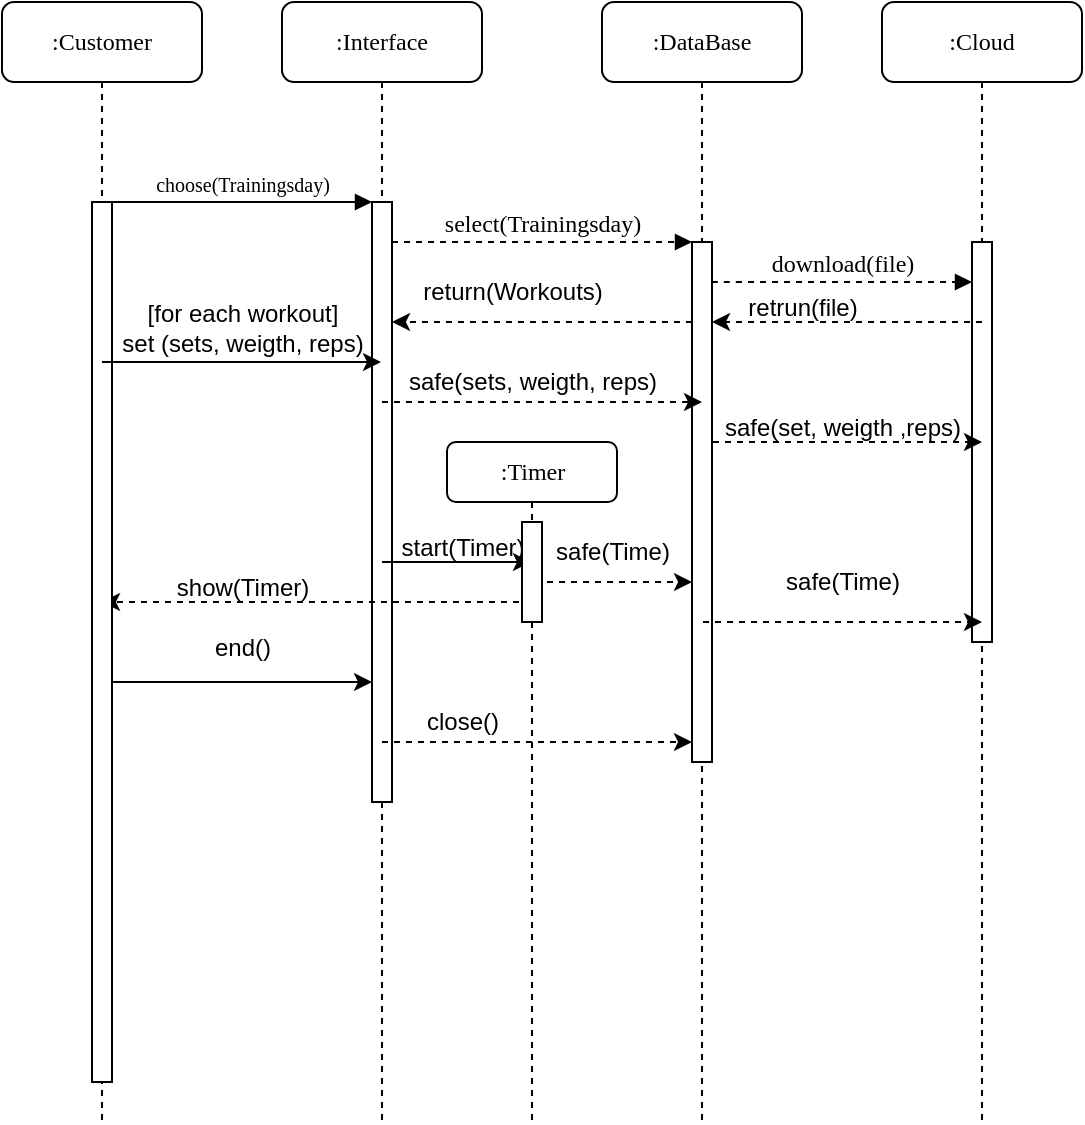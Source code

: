 <mxfile version="24.8.3">
  <diagram name="Page-1" id="13e1069c-82ec-6db2-03f1-153e76fe0fe0">
    <mxGraphModel dx="1290" dy="530" grid="1" gridSize="10" guides="1" tooltips="1" connect="1" arrows="1" fold="1" page="1" pageScale="1" pageWidth="1100" pageHeight="850" background="none" math="0" shadow="0">
      <root>
        <mxCell id="0" />
        <mxCell id="1" parent="0" />
        <mxCell id="7baba1c4bc27f4b0-2" value=":Interface" style="shape=umlLifeline;perimeter=lifelinePerimeter;whiteSpace=wrap;html=1;container=1;collapsible=0;recursiveResize=0;outlineConnect=0;rounded=1;shadow=0;comic=0;labelBackgroundColor=none;strokeWidth=1;fontFamily=Verdana;fontSize=12;align=center;" parent="1" vertex="1">
          <mxGeometry x="240" y="80" width="100" height="560" as="geometry" />
        </mxCell>
        <mxCell id="7baba1c4bc27f4b0-10" value="" style="html=1;points=[];perimeter=orthogonalPerimeter;rounded=0;shadow=0;comic=0;labelBackgroundColor=none;strokeWidth=1;fontFamily=Verdana;fontSize=12;align=center;" parent="7baba1c4bc27f4b0-2" vertex="1">
          <mxGeometry x="45" y="100" width="10" height="300" as="geometry" />
        </mxCell>
        <mxCell id="Q_MQMWKgrC2vBzxtV9po-17" value="" style="endArrow=classic;html=1;rounded=0;dashed=1;" parent="7baba1c4bc27f4b0-2" edge="1">
          <mxGeometry width="50" height="50" relative="1" as="geometry">
            <mxPoint x="124.48" y="300" as="sourcePoint" />
            <mxPoint x="-89.996" y="300" as="targetPoint" />
          </mxGeometry>
        </mxCell>
        <mxCell id="Q_MQMWKgrC2vBzxtV9po-23" value="" style="endArrow=classic;html=1;rounded=0;" parent="7baba1c4bc27f4b0-2" edge="1">
          <mxGeometry width="50" height="50" relative="1" as="geometry">
            <mxPoint x="-94.476" y="340.0" as="sourcePoint" />
            <mxPoint x="45" y="340.0" as="targetPoint" />
          </mxGeometry>
        </mxCell>
        <mxCell id="7baba1c4bc27f4b0-3" value=":DataBase" style="shape=umlLifeline;perimeter=lifelinePerimeter;whiteSpace=wrap;html=1;container=1;collapsible=0;recursiveResize=0;outlineConnect=0;rounded=1;shadow=0;comic=0;labelBackgroundColor=none;strokeWidth=1;fontFamily=Verdana;fontSize=12;align=center;" parent="1" vertex="1">
          <mxGeometry x="400" y="80" width="100" height="560" as="geometry" />
        </mxCell>
        <mxCell id="7baba1c4bc27f4b0-13" value="" style="html=1;points=[];perimeter=orthogonalPerimeter;rounded=0;shadow=0;comic=0;labelBackgroundColor=none;strokeWidth=1;fontFamily=Verdana;fontSize=12;align=center;" parent="7baba1c4bc27f4b0-3" vertex="1">
          <mxGeometry x="45" y="120" width="10" height="260" as="geometry" />
        </mxCell>
        <mxCell id="Q_MQMWKgrC2vBzxtV9po-7" value="" style="endArrow=classic;html=1;rounded=0;dashed=1;" parent="7baba1c4bc27f4b0-3" edge="1">
          <mxGeometry width="50" height="50" relative="1" as="geometry">
            <mxPoint x="-110" y="200" as="sourcePoint" />
            <mxPoint x="50" y="200" as="targetPoint" />
          </mxGeometry>
        </mxCell>
        <mxCell id="Q_MQMWKgrC2vBzxtV9po-8" value="safe(sets, weigth, reps)" style="text;html=1;align=center;verticalAlign=middle;resizable=0;points=[];autosize=1;strokeColor=none;fillColor=none;" parent="7baba1c4bc27f4b0-3" vertex="1">
          <mxGeometry x="-110" y="175" width="150" height="30" as="geometry" />
        </mxCell>
        <mxCell id="Q_MQMWKgrC2vBzxtV9po-15" value="" style="endArrow=classic;html=1;rounded=0;" parent="7baba1c4bc27f4b0-3" target="Q_MQMWKgrC2vBzxtV9po-11" edge="1">
          <mxGeometry width="50" height="50" relative="1" as="geometry">
            <mxPoint x="-109.976" y="280" as="sourcePoint" />
            <mxPoint x="40" y="280" as="targetPoint" />
          </mxGeometry>
        </mxCell>
        <mxCell id="Q_MQMWKgrC2vBzxtV9po-19" value="" style="endArrow=classic;html=1;rounded=0;dashed=1;" parent="7baba1c4bc27f4b0-3" edge="1">
          <mxGeometry width="50" height="50" relative="1" as="geometry">
            <mxPoint x="-39.476" y="290" as="sourcePoint" />
            <mxPoint x="45" y="290" as="targetPoint" />
          </mxGeometry>
        </mxCell>
        <mxCell id="Q_MQMWKgrC2vBzxtV9po-20" value="safe(Time)" style="text;html=1;align=center;verticalAlign=middle;resizable=0;points=[];autosize=1;strokeColor=none;fillColor=none;" parent="7baba1c4bc27f4b0-3" vertex="1">
          <mxGeometry x="-35" y="260" width="80" height="30" as="geometry" />
        </mxCell>
        <mxCell id="Q_MQMWKgrC2vBzxtV9po-25" value="" style="endArrow=classic;html=1;rounded=0;dashed=1;" parent="7baba1c4bc27f4b0-3" edge="1">
          <mxGeometry width="50" height="50" relative="1" as="geometry">
            <mxPoint x="-109.996" y="370.0" as="sourcePoint" />
            <mxPoint x="44.98" y="370.0" as="targetPoint" />
          </mxGeometry>
        </mxCell>
        <mxCell id="7baba1c4bc27f4b0-4" value=":Cloud" style="shape=umlLifeline;perimeter=lifelinePerimeter;whiteSpace=wrap;html=1;container=1;collapsible=0;recursiveResize=0;outlineConnect=0;rounded=1;shadow=0;comic=0;labelBackgroundColor=none;strokeWidth=1;fontFamily=Verdana;fontSize=12;align=center;" parent="1" vertex="1">
          <mxGeometry x="540" y="80" width="100" height="560" as="geometry" />
        </mxCell>
        <mxCell id="7baba1c4bc27f4b0-16" value="" style="html=1;points=[];perimeter=orthogonalPerimeter;rounded=0;shadow=0;comic=0;labelBackgroundColor=none;strokeWidth=1;fontFamily=Verdana;fontSize=12;align=center;" parent="7baba1c4bc27f4b0-4" vertex="1">
          <mxGeometry x="45" y="120" width="10" height="200" as="geometry" />
        </mxCell>
        <mxCell id="Q_MQMWKgrC2vBzxtV9po-3" value="" style="endArrow=classic;html=1;rounded=0;dashed=1;" parent="7baba1c4bc27f4b0-4" edge="1">
          <mxGeometry width="50" height="50" relative="1" as="geometry">
            <mxPoint x="50" y="160" as="sourcePoint" />
            <mxPoint x="-85" y="160.0" as="targetPoint" />
          </mxGeometry>
        </mxCell>
        <mxCell id="Q_MQMWKgrC2vBzxtV9po-10" value="safe(set, weigth ,reps)" style="text;html=1;align=center;verticalAlign=middle;resizable=0;points=[];autosize=1;strokeColor=none;fillColor=none;" parent="7baba1c4bc27f4b0-4" vertex="1">
          <mxGeometry x="-90" y="198" width="140" height="30" as="geometry" />
        </mxCell>
        <mxCell id="Q_MQMWKgrC2vBzxtV9po-21" value="" style="endArrow=classic;html=1;rounded=0;dashed=1;" parent="7baba1c4bc27f4b0-4" edge="1">
          <mxGeometry width="50" height="50" relative="1" as="geometry">
            <mxPoint x="-89.476" y="310" as="sourcePoint" />
            <mxPoint x="50" y="310" as="targetPoint" />
          </mxGeometry>
        </mxCell>
        <mxCell id="7baba1c4bc27f4b0-8" value=":Customer" style="shape=umlLifeline;perimeter=lifelinePerimeter;whiteSpace=wrap;html=1;container=1;collapsible=0;recursiveResize=0;outlineConnect=0;rounded=1;shadow=0;comic=0;labelBackgroundColor=none;strokeWidth=1;fontFamily=Verdana;fontSize=12;align=center;" parent="1" vertex="1">
          <mxGeometry x="100" y="80" width="100" height="560" as="geometry" />
        </mxCell>
        <mxCell id="7baba1c4bc27f4b0-9" value="" style="html=1;points=[];perimeter=orthogonalPerimeter;rounded=0;shadow=0;comic=0;labelBackgroundColor=none;strokeWidth=1;fontFamily=Verdana;fontSize=12;align=center;" parent="7baba1c4bc27f4b0-8" vertex="1">
          <mxGeometry x="45" y="100" width="10" height="440" as="geometry" />
        </mxCell>
        <mxCell id="7baba1c4bc27f4b0-17" value="download(file)" style="html=1;verticalAlign=bottom;endArrow=block;labelBackgroundColor=none;fontFamily=Verdana;fontSize=12;edgeStyle=elbowEdgeStyle;elbow=vertical;dashed=1;" parent="1" source="7baba1c4bc27f4b0-13" target="7baba1c4bc27f4b0-16" edge="1">
          <mxGeometry relative="1" as="geometry">
            <mxPoint x="510" y="220" as="sourcePoint" />
            <Array as="points">
              <mxPoint x="460" y="220" />
            </Array>
          </mxGeometry>
        </mxCell>
        <mxCell id="7baba1c4bc27f4b0-11" value="&lt;font style=&quot;font-size: 10px;&quot;&gt;choose(Trainingsday)&lt;/font&gt;" style="html=1;verticalAlign=bottom;endArrow=block;entryX=0;entryY=0;labelBackgroundColor=none;fontFamily=Verdana;fontSize=12;edgeStyle=elbowEdgeStyle;elbow=vertical;" parent="1" source="7baba1c4bc27f4b0-9" target="7baba1c4bc27f4b0-10" edge="1">
          <mxGeometry relative="1" as="geometry">
            <mxPoint x="220" y="190" as="sourcePoint" />
          </mxGeometry>
        </mxCell>
        <mxCell id="7baba1c4bc27f4b0-14" value="select(Trainingsday)" style="html=1;verticalAlign=bottom;endArrow=block;entryX=0;entryY=0;labelBackgroundColor=none;fontFamily=Verdana;fontSize=12;edgeStyle=elbowEdgeStyle;elbow=vertical;dashed=1;" parent="1" source="7baba1c4bc27f4b0-10" target="7baba1c4bc27f4b0-13" edge="1">
          <mxGeometry relative="1" as="geometry">
            <mxPoint x="370" y="200" as="sourcePoint" />
          </mxGeometry>
        </mxCell>
        <mxCell id="Q_MQMWKgrC2vBzxtV9po-1" value="" style="endArrow=classic;html=1;rounded=0;dashed=1;" parent="1" edge="1">
          <mxGeometry width="50" height="50" relative="1" as="geometry">
            <mxPoint x="445" y="240.0" as="sourcePoint" />
            <mxPoint x="295" y="240.0" as="targetPoint" />
          </mxGeometry>
        </mxCell>
        <mxCell id="Q_MQMWKgrC2vBzxtV9po-2" value="return(Workouts)" style="text;html=1;align=center;verticalAlign=middle;resizable=0;points=[];autosize=1;strokeColor=none;fillColor=none;" parent="1" vertex="1">
          <mxGeometry x="300" y="210" width="110" height="30" as="geometry" />
        </mxCell>
        <mxCell id="Q_MQMWKgrC2vBzxtV9po-4" value="retrun(file)" style="text;html=1;align=center;verticalAlign=middle;resizable=0;points=[];autosize=1;strokeColor=none;fillColor=none;" parent="1" vertex="1">
          <mxGeometry x="460" y="218" width="80" height="30" as="geometry" />
        </mxCell>
        <mxCell id="Q_MQMWKgrC2vBzxtV9po-5" value="" style="endArrow=classic;html=1;rounded=0;" parent="1" target="7baba1c4bc27f4b0-2" edge="1">
          <mxGeometry width="50" height="50" relative="1" as="geometry">
            <mxPoint x="150" y="260" as="sourcePoint" />
            <mxPoint x="359.98" y="260" as="targetPoint" />
          </mxGeometry>
        </mxCell>
        <mxCell id="Q_MQMWKgrC2vBzxtV9po-6" value="[for each workout]&lt;br&gt;set (sets, weigth, reps)" style="text;html=1;align=center;verticalAlign=middle;resizable=0;points=[];autosize=1;strokeColor=none;fillColor=none;" parent="1" vertex="1">
          <mxGeometry x="150" y="223" width="140" height="40" as="geometry" />
        </mxCell>
        <mxCell id="Q_MQMWKgrC2vBzxtV9po-9" value="" style="endArrow=classic;html=1;rounded=0;dashed=1;" parent="1" edge="1">
          <mxGeometry width="50" height="50" relative="1" as="geometry">
            <mxPoint x="455.5" y="300" as="sourcePoint" />
            <mxPoint x="590" y="300" as="targetPoint" />
          </mxGeometry>
        </mxCell>
        <mxCell id="Q_MQMWKgrC2vBzxtV9po-11" value=":Timer" style="shape=umlLifeline;perimeter=lifelinePerimeter;whiteSpace=wrap;html=1;container=1;collapsible=0;recursiveResize=0;outlineConnect=0;rounded=1;shadow=0;comic=0;labelBackgroundColor=none;strokeWidth=1;fontFamily=Verdana;fontSize=12;align=center;size=30;" parent="1" vertex="1">
          <mxGeometry x="322.5" y="300" width="85" height="340" as="geometry" />
        </mxCell>
        <mxCell id="Q_MQMWKgrC2vBzxtV9po-12" value="" style="html=1;points=[];perimeter=orthogonalPerimeter;rounded=0;shadow=0;comic=0;labelBackgroundColor=none;strokeWidth=1;fontFamily=Verdana;fontSize=12;align=center;" parent="Q_MQMWKgrC2vBzxtV9po-11" vertex="1">
          <mxGeometry x="37.5" y="40" width="10" height="50" as="geometry" />
        </mxCell>
        <mxCell id="Q_MQMWKgrC2vBzxtV9po-26" value="close()" style="text;html=1;align=center;verticalAlign=middle;resizable=0;points=[];autosize=1;strokeColor=none;fillColor=none;" parent="Q_MQMWKgrC2vBzxtV9po-11" vertex="1">
          <mxGeometry x="-22.5" y="125" width="60" height="30" as="geometry" />
        </mxCell>
        <mxCell id="Q_MQMWKgrC2vBzxtV9po-16" value="start(Timer)" style="text;html=1;align=center;verticalAlign=middle;resizable=0;points=[];autosize=1;strokeColor=none;fillColor=none;" parent="1" vertex="1">
          <mxGeometry x="285" y="338" width="90" height="30" as="geometry" />
        </mxCell>
        <mxCell id="Q_MQMWKgrC2vBzxtV9po-18" value="show(Timer)" style="text;html=1;align=center;verticalAlign=middle;resizable=0;points=[];autosize=1;strokeColor=none;fillColor=none;" parent="1" vertex="1">
          <mxGeometry x="175" y="358" width="90" height="30" as="geometry" />
        </mxCell>
        <mxCell id="Q_MQMWKgrC2vBzxtV9po-22" value="safe(Time)" style="text;html=1;align=center;verticalAlign=middle;resizable=0;points=[];autosize=1;strokeColor=none;fillColor=none;" parent="1" vertex="1">
          <mxGeometry x="480" y="355" width="80" height="30" as="geometry" />
        </mxCell>
        <mxCell id="Q_MQMWKgrC2vBzxtV9po-24" value="end()" style="text;html=1;align=center;verticalAlign=middle;resizable=0;points=[];autosize=1;strokeColor=none;fillColor=none;" parent="1" vertex="1">
          <mxGeometry x="195" y="388" width="50" height="30" as="geometry" />
        </mxCell>
      </root>
    </mxGraphModel>
  </diagram>
</mxfile>
